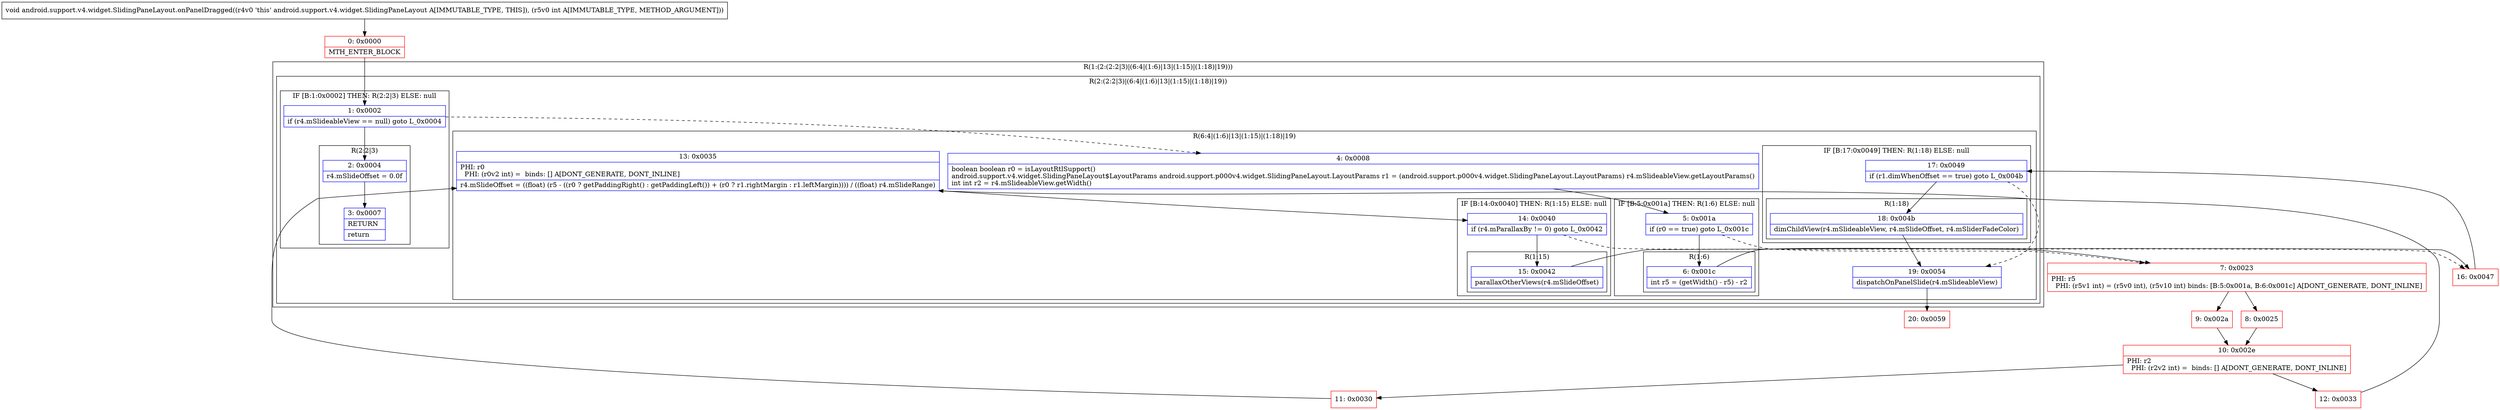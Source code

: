 digraph "CFG forandroid.support.v4.widget.SlidingPaneLayout.onPanelDragged(I)V" {
subgraph cluster_Region_1439875791 {
label = "R(1:(2:(2:2|3)|(6:4|(1:6)|13|(1:15)|(1:18)|19)))";
node [shape=record,color=blue];
subgraph cluster_Region_1921201735 {
label = "R(2:(2:2|3)|(6:4|(1:6)|13|(1:15)|(1:18)|19))";
node [shape=record,color=blue];
subgraph cluster_IfRegion_857198046 {
label = "IF [B:1:0x0002] THEN: R(2:2|3) ELSE: null";
node [shape=record,color=blue];
Node_1 [shape=record,label="{1\:\ 0x0002|if (r4.mSlideableView == null) goto L_0x0004\l}"];
subgraph cluster_Region_1418931222 {
label = "R(2:2|3)";
node [shape=record,color=blue];
Node_2 [shape=record,label="{2\:\ 0x0004|r4.mSlideOffset = 0.0f\l}"];
Node_3 [shape=record,label="{3\:\ 0x0007|RETURN\l|return\l}"];
}
}
subgraph cluster_Region_245932142 {
label = "R(6:4|(1:6)|13|(1:15)|(1:18)|19)";
node [shape=record,color=blue];
Node_4 [shape=record,label="{4\:\ 0x0008|boolean boolean r0 = isLayoutRtlSupport()\landroid.support.v4.widget.SlidingPaneLayout$LayoutParams android.support.p000v4.widget.SlidingPaneLayout.LayoutParams r1 = (android.support.p000v4.widget.SlidingPaneLayout.LayoutParams) r4.mSlideableView.getLayoutParams()\lint int r2 = r4.mSlideableView.getWidth()\l}"];
subgraph cluster_IfRegion_1652719461 {
label = "IF [B:5:0x001a] THEN: R(1:6) ELSE: null";
node [shape=record,color=blue];
Node_5 [shape=record,label="{5\:\ 0x001a|if (r0 == true) goto L_0x001c\l}"];
subgraph cluster_Region_1956905379 {
label = "R(1:6)";
node [shape=record,color=blue];
Node_6 [shape=record,label="{6\:\ 0x001c|int r5 = (getWidth() \- r5) \- r2\l}"];
}
}
Node_13 [shape=record,label="{13\:\ 0x0035|PHI: r0 \l  PHI: (r0v2 int) =  binds: [] A[DONT_GENERATE, DONT_INLINE]\l|r4.mSlideOffset = ((float) (r5 \- ((r0 ? getPaddingRight() : getPaddingLeft()) + (r0 ? r1.rightMargin : r1.leftMargin)))) \/ ((float) r4.mSlideRange)\l}"];
subgraph cluster_IfRegion_395598065 {
label = "IF [B:14:0x0040] THEN: R(1:15) ELSE: null";
node [shape=record,color=blue];
Node_14 [shape=record,label="{14\:\ 0x0040|if (r4.mParallaxBy != 0) goto L_0x0042\l}"];
subgraph cluster_Region_2085516618 {
label = "R(1:15)";
node [shape=record,color=blue];
Node_15 [shape=record,label="{15\:\ 0x0042|parallaxOtherViews(r4.mSlideOffset)\l}"];
}
}
subgraph cluster_IfRegion_568430571 {
label = "IF [B:17:0x0049] THEN: R(1:18) ELSE: null";
node [shape=record,color=blue];
Node_17 [shape=record,label="{17\:\ 0x0049|if (r1.dimWhenOffset == true) goto L_0x004b\l}"];
subgraph cluster_Region_1899642400 {
label = "R(1:18)";
node [shape=record,color=blue];
Node_18 [shape=record,label="{18\:\ 0x004b|dimChildView(r4.mSlideableView, r4.mSlideOffset, r4.mSliderFadeColor)\l}"];
}
}
Node_19 [shape=record,label="{19\:\ 0x0054|dispatchOnPanelSlide(r4.mSlideableView)\l}"];
}
}
}
Node_0 [shape=record,color=red,label="{0\:\ 0x0000|MTH_ENTER_BLOCK\l}"];
Node_7 [shape=record,color=red,label="{7\:\ 0x0023|PHI: r5 \l  PHI: (r5v1 int) = (r5v0 int), (r5v10 int) binds: [B:5:0x001a, B:6:0x001c] A[DONT_GENERATE, DONT_INLINE]\l}"];
Node_8 [shape=record,color=red,label="{8\:\ 0x0025}"];
Node_9 [shape=record,color=red,label="{9\:\ 0x002a}"];
Node_10 [shape=record,color=red,label="{10\:\ 0x002e|PHI: r2 \l  PHI: (r2v2 int) =  binds: [] A[DONT_GENERATE, DONT_INLINE]\l}"];
Node_11 [shape=record,color=red,label="{11\:\ 0x0030}"];
Node_12 [shape=record,color=red,label="{12\:\ 0x0033}"];
Node_16 [shape=record,color=red,label="{16\:\ 0x0047}"];
Node_20 [shape=record,color=red,label="{20\:\ 0x0059}"];
MethodNode[shape=record,label="{void android.support.v4.widget.SlidingPaneLayout.onPanelDragged((r4v0 'this' android.support.v4.widget.SlidingPaneLayout A[IMMUTABLE_TYPE, THIS]), (r5v0 int A[IMMUTABLE_TYPE, METHOD_ARGUMENT])) }"];
MethodNode -> Node_0;
Node_1 -> Node_2;
Node_1 -> Node_4[style=dashed];
Node_2 -> Node_3;
Node_4 -> Node_5;
Node_5 -> Node_6;
Node_5 -> Node_7[style=dashed];
Node_6 -> Node_7;
Node_13 -> Node_14;
Node_14 -> Node_15;
Node_14 -> Node_16[style=dashed];
Node_15 -> Node_16;
Node_17 -> Node_18;
Node_17 -> Node_19[style=dashed];
Node_18 -> Node_19;
Node_19 -> Node_20;
Node_0 -> Node_1;
Node_7 -> Node_8;
Node_7 -> Node_9;
Node_8 -> Node_10;
Node_9 -> Node_10;
Node_10 -> Node_11;
Node_10 -> Node_12;
Node_11 -> Node_13;
Node_12 -> Node_13;
Node_16 -> Node_17;
}

